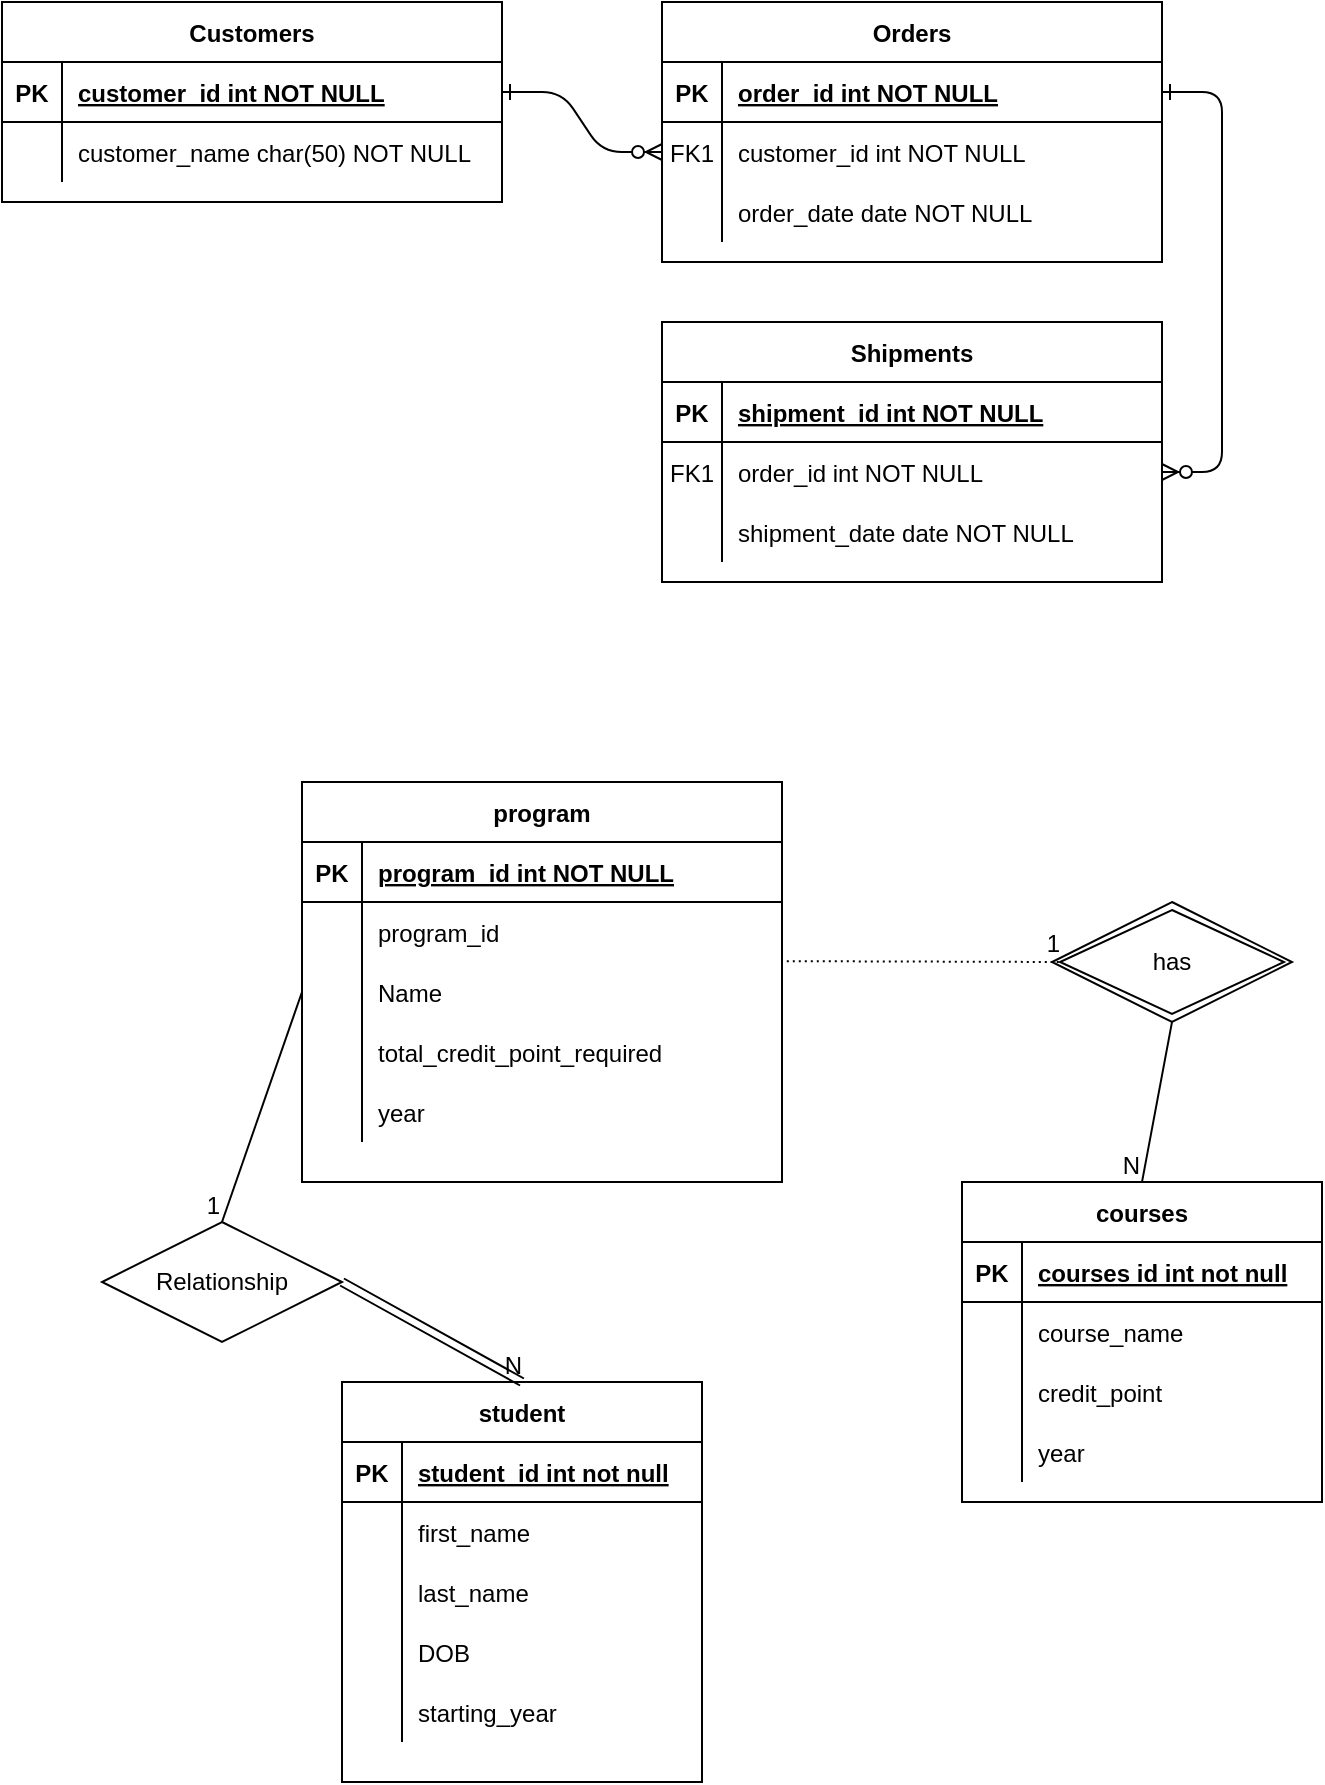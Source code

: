 <mxfile version="13.5.3" type="github">
  <diagram id="R2lEEEUBdFMjLlhIrx00" name="Page-1">
    <mxGraphModel dx="666" dy="413" grid="1" gridSize="10" guides="1" tooltips="1" connect="1" arrows="1" fold="1" page="1" pageScale="1" pageWidth="850" pageHeight="1100" math="0" shadow="0" extFonts="Permanent Marker^https://fonts.googleapis.com/css?family=Permanent+Marker">
      <root>
        <mxCell id="0" />
        <mxCell id="1" parent="0" />
        <mxCell id="C-vyLk0tnHw3VtMMgP7b-1" value="" style="edgeStyle=entityRelationEdgeStyle;endArrow=ERzeroToMany;startArrow=ERone;endFill=1;startFill=0;" parent="1" source="C-vyLk0tnHw3VtMMgP7b-24" target="C-vyLk0tnHw3VtMMgP7b-6" edge="1">
          <mxGeometry width="100" height="100" relative="1" as="geometry">
            <mxPoint x="340" y="720" as="sourcePoint" />
            <mxPoint x="440" y="620" as="targetPoint" />
          </mxGeometry>
        </mxCell>
        <mxCell id="C-vyLk0tnHw3VtMMgP7b-12" value="" style="edgeStyle=entityRelationEdgeStyle;endArrow=ERzeroToMany;startArrow=ERone;endFill=1;startFill=0;" parent="1" source="C-vyLk0tnHw3VtMMgP7b-3" target="C-vyLk0tnHw3VtMMgP7b-17" edge="1">
          <mxGeometry width="100" height="100" relative="1" as="geometry">
            <mxPoint x="400" y="180" as="sourcePoint" />
            <mxPoint x="460" y="205" as="targetPoint" />
          </mxGeometry>
        </mxCell>
        <mxCell id="C-vyLk0tnHw3VtMMgP7b-2" value="Orders" style="shape=table;startSize=30;container=1;collapsible=1;childLayout=tableLayout;fixedRows=1;rowLines=0;fontStyle=1;align=center;resizeLast=1;" parent="1" vertex="1">
          <mxGeometry x="450" y="120" width="250" height="130" as="geometry" />
        </mxCell>
        <mxCell id="C-vyLk0tnHw3VtMMgP7b-3" value="" style="shape=partialRectangle;collapsible=0;dropTarget=0;pointerEvents=0;fillColor=none;points=[[0,0.5],[1,0.5]];portConstraint=eastwest;top=0;left=0;right=0;bottom=1;" parent="C-vyLk0tnHw3VtMMgP7b-2" vertex="1">
          <mxGeometry y="30" width="250" height="30" as="geometry" />
        </mxCell>
        <mxCell id="C-vyLk0tnHw3VtMMgP7b-4" value="PK" style="shape=partialRectangle;overflow=hidden;connectable=0;fillColor=none;top=0;left=0;bottom=0;right=0;fontStyle=1;" parent="C-vyLk0tnHw3VtMMgP7b-3" vertex="1">
          <mxGeometry width="30" height="30" as="geometry" />
        </mxCell>
        <mxCell id="C-vyLk0tnHw3VtMMgP7b-5" value="order_id int NOT NULL " style="shape=partialRectangle;overflow=hidden;connectable=0;fillColor=none;top=0;left=0;bottom=0;right=0;align=left;spacingLeft=6;fontStyle=5;" parent="C-vyLk0tnHw3VtMMgP7b-3" vertex="1">
          <mxGeometry x="30" width="220" height="30" as="geometry" />
        </mxCell>
        <mxCell id="C-vyLk0tnHw3VtMMgP7b-6" value="" style="shape=partialRectangle;collapsible=0;dropTarget=0;pointerEvents=0;fillColor=none;points=[[0,0.5],[1,0.5]];portConstraint=eastwest;top=0;left=0;right=0;bottom=0;" parent="C-vyLk0tnHw3VtMMgP7b-2" vertex="1">
          <mxGeometry y="60" width="250" height="30" as="geometry" />
        </mxCell>
        <mxCell id="C-vyLk0tnHw3VtMMgP7b-7" value="FK1" style="shape=partialRectangle;overflow=hidden;connectable=0;fillColor=none;top=0;left=0;bottom=0;right=0;" parent="C-vyLk0tnHw3VtMMgP7b-6" vertex="1">
          <mxGeometry width="30" height="30" as="geometry" />
        </mxCell>
        <mxCell id="C-vyLk0tnHw3VtMMgP7b-8" value="customer_id int NOT NULL" style="shape=partialRectangle;overflow=hidden;connectable=0;fillColor=none;top=0;left=0;bottom=0;right=0;align=left;spacingLeft=6;" parent="C-vyLk0tnHw3VtMMgP7b-6" vertex="1">
          <mxGeometry x="30" width="220" height="30" as="geometry" />
        </mxCell>
        <mxCell id="C-vyLk0tnHw3VtMMgP7b-9" value="" style="shape=partialRectangle;collapsible=0;dropTarget=0;pointerEvents=0;fillColor=none;points=[[0,0.5],[1,0.5]];portConstraint=eastwest;top=0;left=0;right=0;bottom=0;" parent="C-vyLk0tnHw3VtMMgP7b-2" vertex="1">
          <mxGeometry y="90" width="250" height="30" as="geometry" />
        </mxCell>
        <mxCell id="C-vyLk0tnHw3VtMMgP7b-10" value="" style="shape=partialRectangle;overflow=hidden;connectable=0;fillColor=none;top=0;left=0;bottom=0;right=0;" parent="C-vyLk0tnHw3VtMMgP7b-9" vertex="1">
          <mxGeometry width="30" height="30" as="geometry" />
        </mxCell>
        <mxCell id="C-vyLk0tnHw3VtMMgP7b-11" value="order_date date NOT NULL" style="shape=partialRectangle;overflow=hidden;connectable=0;fillColor=none;top=0;left=0;bottom=0;right=0;align=left;spacingLeft=6;" parent="C-vyLk0tnHw3VtMMgP7b-9" vertex="1">
          <mxGeometry x="30" width="220" height="30" as="geometry" />
        </mxCell>
        <mxCell id="C-vyLk0tnHw3VtMMgP7b-13" value="Shipments" style="shape=table;startSize=30;container=1;collapsible=1;childLayout=tableLayout;fixedRows=1;rowLines=0;fontStyle=1;align=center;resizeLast=1;" parent="1" vertex="1">
          <mxGeometry x="450" y="280" width="250" height="130" as="geometry" />
        </mxCell>
        <mxCell id="C-vyLk0tnHw3VtMMgP7b-14" value="" style="shape=partialRectangle;collapsible=0;dropTarget=0;pointerEvents=0;fillColor=none;points=[[0,0.5],[1,0.5]];portConstraint=eastwest;top=0;left=0;right=0;bottom=1;" parent="C-vyLk0tnHw3VtMMgP7b-13" vertex="1">
          <mxGeometry y="30" width="250" height="30" as="geometry" />
        </mxCell>
        <mxCell id="C-vyLk0tnHw3VtMMgP7b-15" value="PK" style="shape=partialRectangle;overflow=hidden;connectable=0;fillColor=none;top=0;left=0;bottom=0;right=0;fontStyle=1;" parent="C-vyLk0tnHw3VtMMgP7b-14" vertex="1">
          <mxGeometry width="30" height="30" as="geometry" />
        </mxCell>
        <mxCell id="C-vyLk0tnHw3VtMMgP7b-16" value="shipment_id int NOT NULL " style="shape=partialRectangle;overflow=hidden;connectable=0;fillColor=none;top=0;left=0;bottom=0;right=0;align=left;spacingLeft=6;fontStyle=5;" parent="C-vyLk0tnHw3VtMMgP7b-14" vertex="1">
          <mxGeometry x="30" width="220" height="30" as="geometry" />
        </mxCell>
        <mxCell id="C-vyLk0tnHw3VtMMgP7b-17" value="" style="shape=partialRectangle;collapsible=0;dropTarget=0;pointerEvents=0;fillColor=none;points=[[0,0.5],[1,0.5]];portConstraint=eastwest;top=0;left=0;right=0;bottom=0;" parent="C-vyLk0tnHw3VtMMgP7b-13" vertex="1">
          <mxGeometry y="60" width="250" height="30" as="geometry" />
        </mxCell>
        <mxCell id="C-vyLk0tnHw3VtMMgP7b-18" value="FK1" style="shape=partialRectangle;overflow=hidden;connectable=0;fillColor=none;top=0;left=0;bottom=0;right=0;" parent="C-vyLk0tnHw3VtMMgP7b-17" vertex="1">
          <mxGeometry width="30" height="30" as="geometry" />
        </mxCell>
        <mxCell id="C-vyLk0tnHw3VtMMgP7b-19" value="order_id int NOT NULL" style="shape=partialRectangle;overflow=hidden;connectable=0;fillColor=none;top=0;left=0;bottom=0;right=0;align=left;spacingLeft=6;" parent="C-vyLk0tnHw3VtMMgP7b-17" vertex="1">
          <mxGeometry x="30" width="220" height="30" as="geometry" />
        </mxCell>
        <mxCell id="C-vyLk0tnHw3VtMMgP7b-20" value="" style="shape=partialRectangle;collapsible=0;dropTarget=0;pointerEvents=0;fillColor=none;points=[[0,0.5],[1,0.5]];portConstraint=eastwest;top=0;left=0;right=0;bottom=0;" parent="C-vyLk0tnHw3VtMMgP7b-13" vertex="1">
          <mxGeometry y="90" width="250" height="30" as="geometry" />
        </mxCell>
        <mxCell id="C-vyLk0tnHw3VtMMgP7b-21" value="" style="shape=partialRectangle;overflow=hidden;connectable=0;fillColor=none;top=0;left=0;bottom=0;right=0;" parent="C-vyLk0tnHw3VtMMgP7b-20" vertex="1">
          <mxGeometry width="30" height="30" as="geometry" />
        </mxCell>
        <mxCell id="C-vyLk0tnHw3VtMMgP7b-22" value="shipment_date date NOT NULL" style="shape=partialRectangle;overflow=hidden;connectable=0;fillColor=none;top=0;left=0;bottom=0;right=0;align=left;spacingLeft=6;" parent="C-vyLk0tnHw3VtMMgP7b-20" vertex="1">
          <mxGeometry x="30" width="220" height="30" as="geometry" />
        </mxCell>
        <mxCell id="C-vyLk0tnHw3VtMMgP7b-23" value="Customers" style="shape=table;startSize=30;container=1;collapsible=1;childLayout=tableLayout;fixedRows=1;rowLines=0;fontStyle=1;align=center;resizeLast=1;" parent="1" vertex="1">
          <mxGeometry x="120" y="120" width="250" height="100" as="geometry" />
        </mxCell>
        <mxCell id="C-vyLk0tnHw3VtMMgP7b-24" value="" style="shape=partialRectangle;collapsible=0;dropTarget=0;pointerEvents=0;fillColor=none;points=[[0,0.5],[1,0.5]];portConstraint=eastwest;top=0;left=0;right=0;bottom=1;" parent="C-vyLk0tnHw3VtMMgP7b-23" vertex="1">
          <mxGeometry y="30" width="250" height="30" as="geometry" />
        </mxCell>
        <mxCell id="C-vyLk0tnHw3VtMMgP7b-25" value="PK" style="shape=partialRectangle;overflow=hidden;connectable=0;fillColor=none;top=0;left=0;bottom=0;right=0;fontStyle=1;" parent="C-vyLk0tnHw3VtMMgP7b-24" vertex="1">
          <mxGeometry width="30" height="30" as="geometry" />
        </mxCell>
        <mxCell id="C-vyLk0tnHw3VtMMgP7b-26" value="customer_id int NOT NULL " style="shape=partialRectangle;overflow=hidden;connectable=0;fillColor=none;top=0;left=0;bottom=0;right=0;align=left;spacingLeft=6;fontStyle=5;" parent="C-vyLk0tnHw3VtMMgP7b-24" vertex="1">
          <mxGeometry x="30" width="220" height="30" as="geometry" />
        </mxCell>
        <mxCell id="C-vyLk0tnHw3VtMMgP7b-27" value="" style="shape=partialRectangle;collapsible=0;dropTarget=0;pointerEvents=0;fillColor=none;points=[[0,0.5],[1,0.5]];portConstraint=eastwest;top=0;left=0;right=0;bottom=0;" parent="C-vyLk0tnHw3VtMMgP7b-23" vertex="1">
          <mxGeometry y="60" width="250" height="30" as="geometry" />
        </mxCell>
        <mxCell id="C-vyLk0tnHw3VtMMgP7b-28" value="" style="shape=partialRectangle;overflow=hidden;connectable=0;fillColor=none;top=0;left=0;bottom=0;right=0;" parent="C-vyLk0tnHw3VtMMgP7b-27" vertex="1">
          <mxGeometry width="30" height="30" as="geometry" />
        </mxCell>
        <mxCell id="C-vyLk0tnHw3VtMMgP7b-29" value="customer_name char(50) NOT NULL" style="shape=partialRectangle;overflow=hidden;connectable=0;fillColor=none;top=0;left=0;bottom=0;right=0;align=left;spacingLeft=6;" parent="C-vyLk0tnHw3VtMMgP7b-27" vertex="1">
          <mxGeometry x="30" width="220" height="30" as="geometry" />
        </mxCell>
        <mxCell id="s_mxM7qs5uD_b-WNTtvT-1" value="program" style="shape=table;startSize=30;container=1;collapsible=1;childLayout=tableLayout;fixedRows=1;rowLines=0;fontStyle=1;align=center;resizeLast=1;" vertex="1" parent="1">
          <mxGeometry x="270" y="510" width="240" height="200" as="geometry" />
        </mxCell>
        <mxCell id="s_mxM7qs5uD_b-WNTtvT-2" value="" style="shape=partialRectangle;collapsible=0;dropTarget=0;pointerEvents=0;fillColor=none;top=0;left=0;bottom=1;right=0;points=[[0,0.5],[1,0.5]];portConstraint=eastwest;" vertex="1" parent="s_mxM7qs5uD_b-WNTtvT-1">
          <mxGeometry y="30" width="240" height="30" as="geometry" />
        </mxCell>
        <mxCell id="s_mxM7qs5uD_b-WNTtvT-3" value="PK" style="shape=partialRectangle;connectable=0;fillColor=none;top=0;left=0;bottom=0;right=0;fontStyle=1;overflow=hidden;" vertex="1" parent="s_mxM7qs5uD_b-WNTtvT-2">
          <mxGeometry width="30" height="30" as="geometry" />
        </mxCell>
        <mxCell id="s_mxM7qs5uD_b-WNTtvT-4" value="program_id int NOT NULL" style="shape=partialRectangle;connectable=0;fillColor=none;top=0;left=0;bottom=0;right=0;align=left;spacingLeft=6;fontStyle=5;overflow=hidden;" vertex="1" parent="s_mxM7qs5uD_b-WNTtvT-2">
          <mxGeometry x="30" width="210" height="30" as="geometry" />
        </mxCell>
        <mxCell id="s_mxM7qs5uD_b-WNTtvT-5" value="" style="shape=partialRectangle;collapsible=0;dropTarget=0;pointerEvents=0;fillColor=none;top=0;left=0;bottom=0;right=0;points=[[0,0.5],[1,0.5]];portConstraint=eastwest;" vertex="1" parent="s_mxM7qs5uD_b-WNTtvT-1">
          <mxGeometry y="60" width="240" height="30" as="geometry" />
        </mxCell>
        <mxCell id="s_mxM7qs5uD_b-WNTtvT-6" value="" style="shape=partialRectangle;connectable=0;fillColor=none;top=0;left=0;bottom=0;right=0;editable=1;overflow=hidden;" vertex="1" parent="s_mxM7qs5uD_b-WNTtvT-5">
          <mxGeometry width="30" height="30" as="geometry" />
        </mxCell>
        <mxCell id="s_mxM7qs5uD_b-WNTtvT-7" value="program_id" style="shape=partialRectangle;connectable=0;fillColor=none;top=0;left=0;bottom=0;right=0;align=left;spacingLeft=6;overflow=hidden;" vertex="1" parent="s_mxM7qs5uD_b-WNTtvT-5">
          <mxGeometry x="30" width="210" height="30" as="geometry" />
        </mxCell>
        <mxCell id="s_mxM7qs5uD_b-WNTtvT-8" value="" style="shape=partialRectangle;collapsible=0;dropTarget=0;pointerEvents=0;fillColor=none;top=0;left=0;bottom=0;right=0;points=[[0,0.5],[1,0.5]];portConstraint=eastwest;" vertex="1" parent="s_mxM7qs5uD_b-WNTtvT-1">
          <mxGeometry y="90" width="240" height="30" as="geometry" />
        </mxCell>
        <mxCell id="s_mxM7qs5uD_b-WNTtvT-9" value="" style="shape=partialRectangle;connectable=0;fillColor=none;top=0;left=0;bottom=0;right=0;editable=1;overflow=hidden;" vertex="1" parent="s_mxM7qs5uD_b-WNTtvT-8">
          <mxGeometry width="30" height="30" as="geometry" />
        </mxCell>
        <mxCell id="s_mxM7qs5uD_b-WNTtvT-10" value="Name" style="shape=partialRectangle;connectable=0;fillColor=none;top=0;left=0;bottom=0;right=0;align=left;spacingLeft=6;overflow=hidden;" vertex="1" parent="s_mxM7qs5uD_b-WNTtvT-8">
          <mxGeometry x="30" width="210" height="30" as="geometry" />
        </mxCell>
        <mxCell id="s_mxM7qs5uD_b-WNTtvT-11" value="" style="shape=partialRectangle;collapsible=0;dropTarget=0;pointerEvents=0;fillColor=none;top=0;left=0;bottom=0;right=0;points=[[0,0.5],[1,0.5]];portConstraint=eastwest;" vertex="1" parent="s_mxM7qs5uD_b-WNTtvT-1">
          <mxGeometry y="120" width="240" height="30" as="geometry" />
        </mxCell>
        <mxCell id="s_mxM7qs5uD_b-WNTtvT-12" value="" style="shape=partialRectangle;connectable=0;fillColor=none;top=0;left=0;bottom=0;right=0;editable=1;overflow=hidden;" vertex="1" parent="s_mxM7qs5uD_b-WNTtvT-11">
          <mxGeometry width="30" height="30" as="geometry" />
        </mxCell>
        <mxCell id="s_mxM7qs5uD_b-WNTtvT-13" value="total_credit_point_required" style="shape=partialRectangle;connectable=0;fillColor=none;top=0;left=0;bottom=0;right=0;align=left;spacingLeft=6;overflow=hidden;" vertex="1" parent="s_mxM7qs5uD_b-WNTtvT-11">
          <mxGeometry x="30" width="210" height="30" as="geometry" />
        </mxCell>
        <mxCell id="s_mxM7qs5uD_b-WNTtvT-33" value="" style="shape=partialRectangle;collapsible=0;dropTarget=0;pointerEvents=0;fillColor=none;top=0;left=0;bottom=0;right=0;points=[[0,0.5],[1,0.5]];portConstraint=eastwest;" vertex="1" parent="s_mxM7qs5uD_b-WNTtvT-1">
          <mxGeometry y="150" width="240" height="30" as="geometry" />
        </mxCell>
        <mxCell id="s_mxM7qs5uD_b-WNTtvT-34" value="" style="shape=partialRectangle;connectable=0;fillColor=none;top=0;left=0;bottom=0;right=0;editable=1;overflow=hidden;" vertex="1" parent="s_mxM7qs5uD_b-WNTtvT-33">
          <mxGeometry width="30" height="30" as="geometry" />
        </mxCell>
        <mxCell id="s_mxM7qs5uD_b-WNTtvT-35" value="year" style="shape=partialRectangle;connectable=0;fillColor=none;top=0;left=0;bottom=0;right=0;align=left;spacingLeft=6;overflow=hidden;" vertex="1" parent="s_mxM7qs5uD_b-WNTtvT-33">
          <mxGeometry x="30" width="210" height="30" as="geometry" />
        </mxCell>
        <mxCell id="s_mxM7qs5uD_b-WNTtvT-36" value="student" style="shape=table;startSize=30;container=1;collapsible=1;childLayout=tableLayout;fixedRows=1;rowLines=0;fontStyle=1;align=center;resizeLast=1;" vertex="1" parent="1">
          <mxGeometry x="290" y="810" width="180" height="200" as="geometry" />
        </mxCell>
        <mxCell id="s_mxM7qs5uD_b-WNTtvT-37" value="" style="shape=partialRectangle;collapsible=0;dropTarget=0;pointerEvents=0;fillColor=none;top=0;left=0;bottom=1;right=0;points=[[0,0.5],[1,0.5]];portConstraint=eastwest;" vertex="1" parent="s_mxM7qs5uD_b-WNTtvT-36">
          <mxGeometry y="30" width="180" height="30" as="geometry" />
        </mxCell>
        <mxCell id="s_mxM7qs5uD_b-WNTtvT-38" value="PK" style="shape=partialRectangle;connectable=0;fillColor=none;top=0;left=0;bottom=0;right=0;fontStyle=1;overflow=hidden;" vertex="1" parent="s_mxM7qs5uD_b-WNTtvT-37">
          <mxGeometry width="30" height="30" as="geometry" />
        </mxCell>
        <mxCell id="s_mxM7qs5uD_b-WNTtvT-39" value="student_id int not null" style="shape=partialRectangle;connectable=0;fillColor=none;top=0;left=0;bottom=0;right=0;align=left;spacingLeft=6;fontStyle=5;overflow=hidden;" vertex="1" parent="s_mxM7qs5uD_b-WNTtvT-37">
          <mxGeometry x="30" width="150" height="30" as="geometry" />
        </mxCell>
        <mxCell id="s_mxM7qs5uD_b-WNTtvT-40" value="" style="shape=partialRectangle;collapsible=0;dropTarget=0;pointerEvents=0;fillColor=none;top=0;left=0;bottom=0;right=0;points=[[0,0.5],[1,0.5]];portConstraint=eastwest;" vertex="1" parent="s_mxM7qs5uD_b-WNTtvT-36">
          <mxGeometry y="60" width="180" height="30" as="geometry" />
        </mxCell>
        <mxCell id="s_mxM7qs5uD_b-WNTtvT-41" value="" style="shape=partialRectangle;connectable=0;fillColor=none;top=0;left=0;bottom=0;right=0;editable=1;overflow=hidden;" vertex="1" parent="s_mxM7qs5uD_b-WNTtvT-40">
          <mxGeometry width="30" height="30" as="geometry" />
        </mxCell>
        <mxCell id="s_mxM7qs5uD_b-WNTtvT-42" value="first_name" style="shape=partialRectangle;connectable=0;fillColor=none;top=0;left=0;bottom=0;right=0;align=left;spacingLeft=6;overflow=hidden;" vertex="1" parent="s_mxM7qs5uD_b-WNTtvT-40">
          <mxGeometry x="30" width="150" height="30" as="geometry" />
        </mxCell>
        <mxCell id="s_mxM7qs5uD_b-WNTtvT-43" value="" style="shape=partialRectangle;collapsible=0;dropTarget=0;pointerEvents=0;fillColor=none;top=0;left=0;bottom=0;right=0;points=[[0,0.5],[1,0.5]];portConstraint=eastwest;" vertex="1" parent="s_mxM7qs5uD_b-WNTtvT-36">
          <mxGeometry y="90" width="180" height="30" as="geometry" />
        </mxCell>
        <mxCell id="s_mxM7qs5uD_b-WNTtvT-44" value="" style="shape=partialRectangle;connectable=0;fillColor=none;top=0;left=0;bottom=0;right=0;editable=1;overflow=hidden;" vertex="1" parent="s_mxM7qs5uD_b-WNTtvT-43">
          <mxGeometry width="30" height="30" as="geometry" />
        </mxCell>
        <mxCell id="s_mxM7qs5uD_b-WNTtvT-45" value="last_name" style="shape=partialRectangle;connectable=0;fillColor=none;top=0;left=0;bottom=0;right=0;align=left;spacingLeft=6;overflow=hidden;" vertex="1" parent="s_mxM7qs5uD_b-WNTtvT-43">
          <mxGeometry x="30" width="150" height="30" as="geometry" />
        </mxCell>
        <mxCell id="s_mxM7qs5uD_b-WNTtvT-46" value="" style="shape=partialRectangle;collapsible=0;dropTarget=0;pointerEvents=0;fillColor=none;top=0;left=0;bottom=0;right=0;points=[[0,0.5],[1,0.5]];portConstraint=eastwest;" vertex="1" parent="s_mxM7qs5uD_b-WNTtvT-36">
          <mxGeometry y="120" width="180" height="30" as="geometry" />
        </mxCell>
        <mxCell id="s_mxM7qs5uD_b-WNTtvT-47" value="" style="shape=partialRectangle;connectable=0;fillColor=none;top=0;left=0;bottom=0;right=0;editable=1;overflow=hidden;" vertex="1" parent="s_mxM7qs5uD_b-WNTtvT-46">
          <mxGeometry width="30" height="30" as="geometry" />
        </mxCell>
        <mxCell id="s_mxM7qs5uD_b-WNTtvT-48" value="DOB" style="shape=partialRectangle;connectable=0;fillColor=none;top=0;left=0;bottom=0;right=0;align=left;spacingLeft=6;overflow=hidden;" vertex="1" parent="s_mxM7qs5uD_b-WNTtvT-46">
          <mxGeometry x="30" width="150" height="30" as="geometry" />
        </mxCell>
        <mxCell id="s_mxM7qs5uD_b-WNTtvT-49" value="" style="shape=partialRectangle;collapsible=0;dropTarget=0;pointerEvents=0;fillColor=none;top=0;left=0;bottom=0;right=0;points=[[0,0.5],[1,0.5]];portConstraint=eastwest;" vertex="1" parent="s_mxM7qs5uD_b-WNTtvT-36">
          <mxGeometry y="150" width="180" height="30" as="geometry" />
        </mxCell>
        <mxCell id="s_mxM7qs5uD_b-WNTtvT-50" value="" style="shape=partialRectangle;connectable=0;fillColor=none;top=0;left=0;bottom=0;right=0;editable=1;overflow=hidden;" vertex="1" parent="s_mxM7qs5uD_b-WNTtvT-49">
          <mxGeometry width="30" height="30" as="geometry" />
        </mxCell>
        <mxCell id="s_mxM7qs5uD_b-WNTtvT-51" value="starting_year" style="shape=partialRectangle;connectable=0;fillColor=none;top=0;left=0;bottom=0;right=0;align=left;spacingLeft=6;overflow=hidden;" vertex="1" parent="s_mxM7qs5uD_b-WNTtvT-49">
          <mxGeometry x="30" width="150" height="30" as="geometry" />
        </mxCell>
        <mxCell id="s_mxM7qs5uD_b-WNTtvT-14" value="courses" style="shape=table;startSize=30;container=1;collapsible=1;childLayout=tableLayout;fixedRows=1;rowLines=0;fontStyle=1;align=center;resizeLast=1;" vertex="1" parent="1">
          <mxGeometry x="600" y="710" width="180" height="160" as="geometry" />
        </mxCell>
        <mxCell id="s_mxM7qs5uD_b-WNTtvT-15" value="" style="shape=partialRectangle;collapsible=0;dropTarget=0;pointerEvents=0;fillColor=none;top=0;left=0;bottom=1;right=0;points=[[0,0.5],[1,0.5]];portConstraint=eastwest;" vertex="1" parent="s_mxM7qs5uD_b-WNTtvT-14">
          <mxGeometry y="30" width="180" height="30" as="geometry" />
        </mxCell>
        <mxCell id="s_mxM7qs5uD_b-WNTtvT-16" value="PK" style="shape=partialRectangle;connectable=0;fillColor=none;top=0;left=0;bottom=0;right=0;fontStyle=1;overflow=hidden;" vertex="1" parent="s_mxM7qs5uD_b-WNTtvT-15">
          <mxGeometry width="30" height="30" as="geometry" />
        </mxCell>
        <mxCell id="s_mxM7qs5uD_b-WNTtvT-17" value="courses id int not null" style="shape=partialRectangle;connectable=0;fillColor=none;top=0;left=0;bottom=0;right=0;align=left;spacingLeft=6;fontStyle=5;overflow=hidden;" vertex="1" parent="s_mxM7qs5uD_b-WNTtvT-15">
          <mxGeometry x="30" width="150" height="30" as="geometry" />
        </mxCell>
        <mxCell id="s_mxM7qs5uD_b-WNTtvT-18" value="" style="shape=partialRectangle;collapsible=0;dropTarget=0;pointerEvents=0;fillColor=none;top=0;left=0;bottom=0;right=0;points=[[0,0.5],[1,0.5]];portConstraint=eastwest;" vertex="1" parent="s_mxM7qs5uD_b-WNTtvT-14">
          <mxGeometry y="60" width="180" height="30" as="geometry" />
        </mxCell>
        <mxCell id="s_mxM7qs5uD_b-WNTtvT-19" value="" style="shape=partialRectangle;connectable=0;fillColor=none;top=0;left=0;bottom=0;right=0;editable=1;overflow=hidden;" vertex="1" parent="s_mxM7qs5uD_b-WNTtvT-18">
          <mxGeometry width="30" height="30" as="geometry" />
        </mxCell>
        <mxCell id="s_mxM7qs5uD_b-WNTtvT-20" value="course_name" style="shape=partialRectangle;connectable=0;fillColor=none;top=0;left=0;bottom=0;right=0;align=left;spacingLeft=6;overflow=hidden;" vertex="1" parent="s_mxM7qs5uD_b-WNTtvT-18">
          <mxGeometry x="30" width="150" height="30" as="geometry" />
        </mxCell>
        <mxCell id="s_mxM7qs5uD_b-WNTtvT-21" value="" style="shape=partialRectangle;collapsible=0;dropTarget=0;pointerEvents=0;fillColor=none;top=0;left=0;bottom=0;right=0;points=[[0,0.5],[1,0.5]];portConstraint=eastwest;" vertex="1" parent="s_mxM7qs5uD_b-WNTtvT-14">
          <mxGeometry y="90" width="180" height="30" as="geometry" />
        </mxCell>
        <mxCell id="s_mxM7qs5uD_b-WNTtvT-22" value="" style="shape=partialRectangle;connectable=0;fillColor=none;top=0;left=0;bottom=0;right=0;editable=1;overflow=hidden;" vertex="1" parent="s_mxM7qs5uD_b-WNTtvT-21">
          <mxGeometry width="30" height="30" as="geometry" />
        </mxCell>
        <mxCell id="s_mxM7qs5uD_b-WNTtvT-23" value="credit_point" style="shape=partialRectangle;connectable=0;fillColor=none;top=0;left=0;bottom=0;right=0;align=left;spacingLeft=6;overflow=hidden;" vertex="1" parent="s_mxM7qs5uD_b-WNTtvT-21">
          <mxGeometry x="30" width="150" height="30" as="geometry" />
        </mxCell>
        <mxCell id="s_mxM7qs5uD_b-WNTtvT-24" value="" style="shape=partialRectangle;collapsible=0;dropTarget=0;pointerEvents=0;fillColor=none;top=0;left=0;bottom=0;right=0;points=[[0,0.5],[1,0.5]];portConstraint=eastwest;" vertex="1" parent="s_mxM7qs5uD_b-WNTtvT-14">
          <mxGeometry y="120" width="180" height="30" as="geometry" />
        </mxCell>
        <mxCell id="s_mxM7qs5uD_b-WNTtvT-25" value="" style="shape=partialRectangle;connectable=0;fillColor=none;top=0;left=0;bottom=0;right=0;editable=1;overflow=hidden;" vertex="1" parent="s_mxM7qs5uD_b-WNTtvT-24">
          <mxGeometry width="30" height="30" as="geometry" />
        </mxCell>
        <mxCell id="s_mxM7qs5uD_b-WNTtvT-26" value="year" style="shape=partialRectangle;connectable=0;fillColor=none;top=0;left=0;bottom=0;right=0;align=left;spacingLeft=6;overflow=hidden;" vertex="1" parent="s_mxM7qs5uD_b-WNTtvT-24">
          <mxGeometry x="30" width="150" height="30" as="geometry" />
        </mxCell>
        <mxCell id="s_mxM7qs5uD_b-WNTtvT-52" value="has" style="shape=rhombus;double=1;perimeter=rhombusPerimeter;whiteSpace=wrap;html=1;align=center;" vertex="1" parent="1">
          <mxGeometry x="645" y="570" width="120" height="60" as="geometry" />
        </mxCell>
        <mxCell id="s_mxM7qs5uD_b-WNTtvT-74" value="" style="endArrow=none;html=1;rounded=0;dashed=1;dashPattern=1 2;exitX=1.01;exitY=-0.014;exitDx=0;exitDy=0;exitPerimeter=0;" edge="1" parent="1" source="s_mxM7qs5uD_b-WNTtvT-8">
          <mxGeometry relative="1" as="geometry">
            <mxPoint x="520" y="600" as="sourcePoint" />
            <mxPoint x="650" y="600" as="targetPoint" />
          </mxGeometry>
        </mxCell>
        <mxCell id="s_mxM7qs5uD_b-WNTtvT-75" value="1" style="resizable=0;html=1;align=right;verticalAlign=bottom;" connectable="0" vertex="1" parent="s_mxM7qs5uD_b-WNTtvT-74">
          <mxGeometry x="1" relative="1" as="geometry" />
        </mxCell>
        <mxCell id="s_mxM7qs5uD_b-WNTtvT-78" value="" style="endArrow=none;html=1;rounded=0;entryX=0.5;entryY=0;entryDx=0;entryDy=0;exitX=0.5;exitY=1;exitDx=0;exitDy=0;" edge="1" parent="1" source="s_mxM7qs5uD_b-WNTtvT-52" target="s_mxM7qs5uD_b-WNTtvT-14">
          <mxGeometry relative="1" as="geometry">
            <mxPoint x="610" y="660" as="sourcePoint" />
            <mxPoint x="770" y="660" as="targetPoint" />
          </mxGeometry>
        </mxCell>
        <mxCell id="s_mxM7qs5uD_b-WNTtvT-79" value="N" style="resizable=0;html=1;align=right;verticalAlign=bottom;" connectable="0" vertex="1" parent="s_mxM7qs5uD_b-WNTtvT-78">
          <mxGeometry x="1" relative="1" as="geometry" />
        </mxCell>
        <mxCell id="s_mxM7qs5uD_b-WNTtvT-80" value="" style="endArrow=none;html=1;rounded=0;exitX=0;exitY=0.5;exitDx=0;exitDy=0;entryX=0.5;entryY=0;entryDx=0;entryDy=0;" edge="1" parent="1" source="s_mxM7qs5uD_b-WNTtvT-8" target="s_mxM7qs5uD_b-WNTtvT-82">
          <mxGeometry relative="1" as="geometry">
            <mxPoint x="150" y="670" as="sourcePoint" />
            <mxPoint x="310" y="670" as="targetPoint" />
          </mxGeometry>
        </mxCell>
        <mxCell id="s_mxM7qs5uD_b-WNTtvT-81" value="1" style="resizable=0;html=1;align=right;verticalAlign=bottom;" connectable="0" vertex="1" parent="s_mxM7qs5uD_b-WNTtvT-80">
          <mxGeometry x="1" relative="1" as="geometry" />
        </mxCell>
        <mxCell id="s_mxM7qs5uD_b-WNTtvT-82" value="Relationship" style="shape=rhombus;perimeter=rhombusPerimeter;whiteSpace=wrap;html=1;align=center;" vertex="1" parent="1">
          <mxGeometry x="170" y="730" width="120" height="60" as="geometry" />
        </mxCell>
        <mxCell id="s_mxM7qs5uD_b-WNTtvT-85" value="" style="shape=link;html=1;rounded=0;entryX=0.5;entryY=0;entryDx=0;entryDy=0;" edge="1" parent="1" target="s_mxM7qs5uD_b-WNTtvT-36">
          <mxGeometry relative="1" as="geometry">
            <mxPoint x="290" y="760" as="sourcePoint" />
            <mxPoint x="450" y="760" as="targetPoint" />
          </mxGeometry>
        </mxCell>
        <mxCell id="s_mxM7qs5uD_b-WNTtvT-86" value="N" style="resizable=0;html=1;align=right;verticalAlign=bottom;" connectable="0" vertex="1" parent="s_mxM7qs5uD_b-WNTtvT-85">
          <mxGeometry x="1" relative="1" as="geometry" />
        </mxCell>
      </root>
    </mxGraphModel>
  </diagram>
</mxfile>
